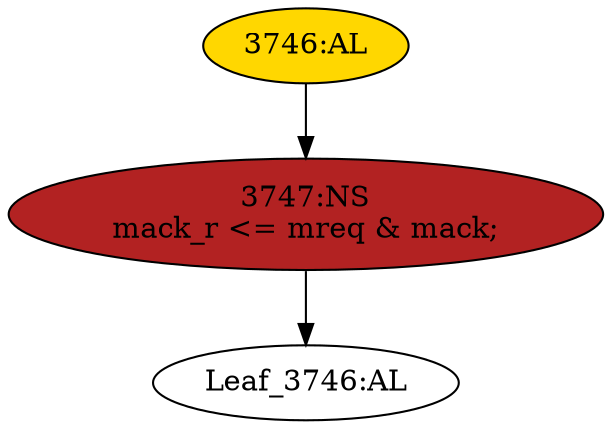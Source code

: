 strict digraph "" {
	node [label="\N"];
	"3746:AL"	 [ast="<pyverilog.vparser.ast.Always object at 0x7f13b55d4990>",
		clk_sens=True,
		fillcolor=gold,
		label="3746:AL",
		sens="['clk']",
		statements="[]",
		style=filled,
		typ=Always,
		use_var="['mreq', 'mack']"];
	"3747:NS"	 [ast="<pyverilog.vparser.ast.NonblockingSubstitution object at 0x7f13b5568250>",
		fillcolor=firebrick,
		label="3747:NS
mack_r <= mreq & mack;",
		statements="[<pyverilog.vparser.ast.NonblockingSubstitution object at 0x7f13b5568250>]",
		style=filled,
		typ=NonblockingSubstitution];
	"3746:AL" -> "3747:NS"	 [cond="[]",
		lineno=None];
	"Leaf_3746:AL"	 [def_var="['mack_r']",
		label="Leaf_3746:AL"];
	"3747:NS" -> "Leaf_3746:AL"	 [cond="[]",
		lineno=None];
}
